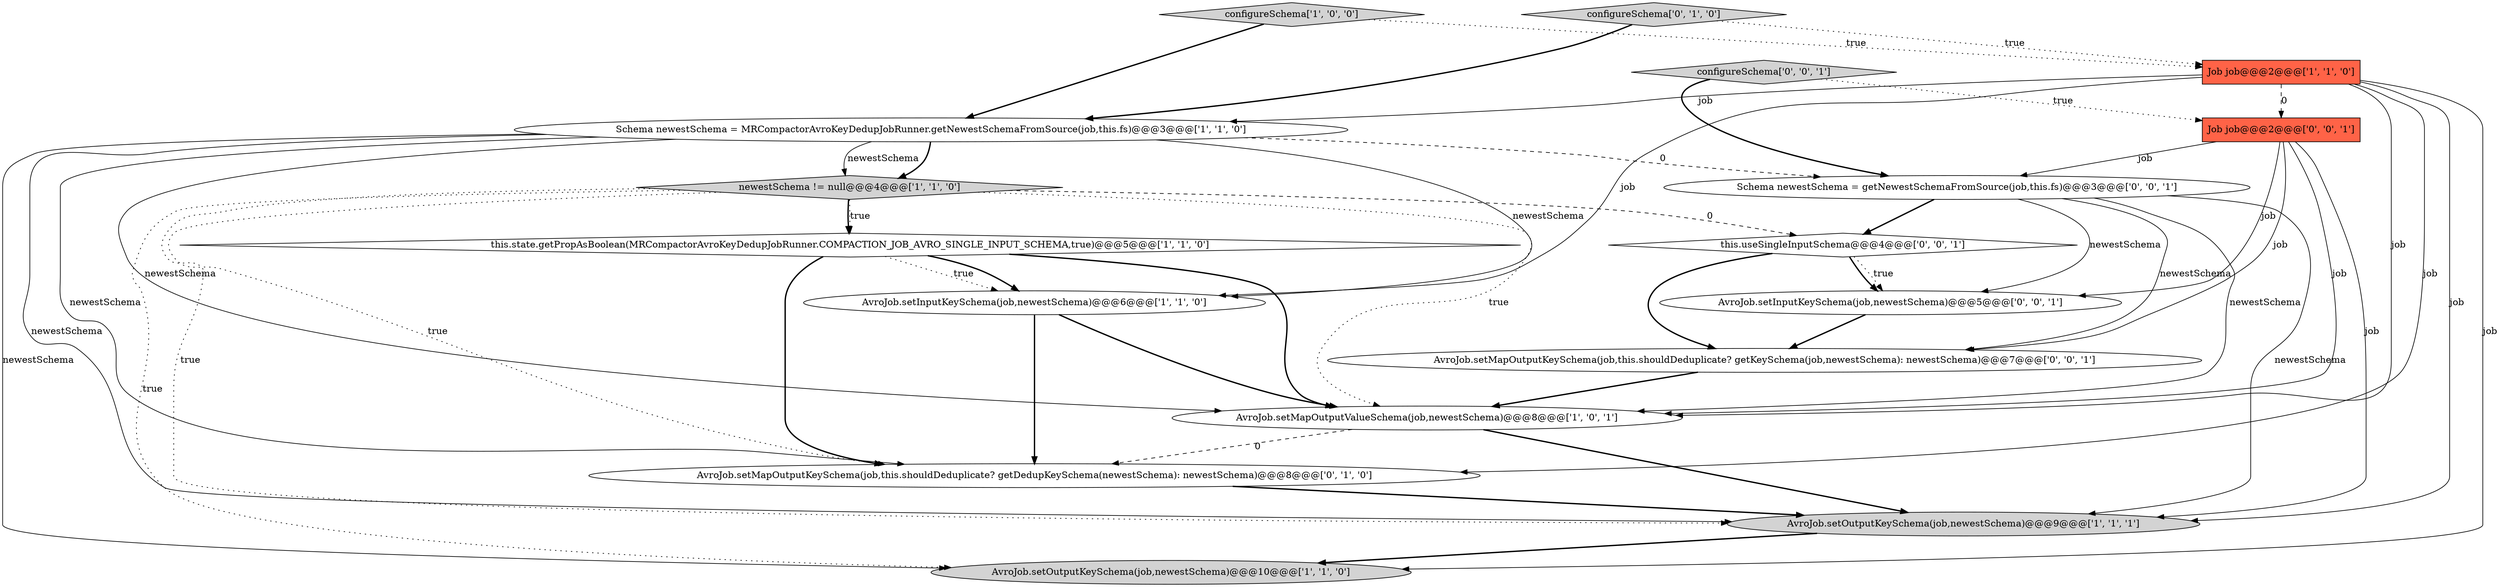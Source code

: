 digraph {
11 [style = filled, label = "configureSchema['0', '0', '1']", fillcolor = lightgray, shape = diamond image = "AAA0AAABBB3BBB"];
3 [style = filled, label = "configureSchema['1', '0', '0']", fillcolor = lightgray, shape = diamond image = "AAA0AAABBB1BBB"];
10 [style = filled, label = "configureSchema['0', '1', '0']", fillcolor = lightgray, shape = diamond image = "AAA0AAABBB2BBB"];
5 [style = filled, label = "AvroJob.setInputKeySchema(job,newestSchema)@@@6@@@['1', '1', '0']", fillcolor = white, shape = ellipse image = "AAA0AAABBB1BBB"];
13 [style = filled, label = "Job job@@@2@@@['0', '0', '1']", fillcolor = tomato, shape = box image = "AAA0AAABBB3BBB"];
1 [style = filled, label = "newestSchema != null@@@4@@@['1', '1', '0']", fillcolor = lightgray, shape = diamond image = "AAA0AAABBB1BBB"];
8 [style = filled, label = "AvroJob.setOutputKeySchema(job,newestSchema)@@@10@@@['1', '1', '0']", fillcolor = lightgray, shape = ellipse image = "AAA0AAABBB1BBB"];
16 [style = filled, label = "Schema newestSchema = getNewestSchemaFromSource(job,this.fs)@@@3@@@['0', '0', '1']", fillcolor = white, shape = ellipse image = "AAA0AAABBB3BBB"];
15 [style = filled, label = "AvroJob.setInputKeySchema(job,newestSchema)@@@5@@@['0', '0', '1']", fillcolor = white, shape = ellipse image = "AAA0AAABBB3BBB"];
9 [style = filled, label = "AvroJob.setMapOutputKeySchema(job,this.shouldDeduplicate? getDedupKeySchema(newestSchema): newestSchema)@@@8@@@['0', '1', '0']", fillcolor = white, shape = ellipse image = "AAA1AAABBB2BBB"];
14 [style = filled, label = "AvroJob.setMapOutputKeySchema(job,this.shouldDeduplicate? getKeySchema(job,newestSchema): newestSchema)@@@7@@@['0', '0', '1']", fillcolor = white, shape = ellipse image = "AAA0AAABBB3BBB"];
0 [style = filled, label = "Schema newestSchema = MRCompactorAvroKeyDedupJobRunner.getNewestSchemaFromSource(job,this.fs)@@@3@@@['1', '1', '0']", fillcolor = white, shape = ellipse image = "AAA0AAABBB1BBB"];
6 [style = filled, label = "this.state.getPropAsBoolean(MRCompactorAvroKeyDedupJobRunner.COMPACTION_JOB_AVRO_SINGLE_INPUT_SCHEMA,true)@@@5@@@['1', '1', '0']", fillcolor = white, shape = diamond image = "AAA0AAABBB1BBB"];
7 [style = filled, label = "Job job@@@2@@@['1', '1', '0']", fillcolor = tomato, shape = box image = "AAA0AAABBB1BBB"];
4 [style = filled, label = "AvroJob.setOutputKeySchema(job,newestSchema)@@@9@@@['1', '1', '1']", fillcolor = lightgray, shape = ellipse image = "AAA0AAABBB1BBB"];
2 [style = filled, label = "AvroJob.setMapOutputValueSchema(job,newestSchema)@@@8@@@['1', '0', '1']", fillcolor = white, shape = ellipse image = "AAA0AAABBB1BBB"];
12 [style = filled, label = "this.useSingleInputSchema@@@4@@@['0', '0', '1']", fillcolor = white, shape = diamond image = "AAA0AAABBB3BBB"];
5->2 [style = bold, label=""];
0->8 [style = solid, label="newestSchema"];
1->8 [style = dotted, label="true"];
2->4 [style = bold, label=""];
13->14 [style = solid, label="job"];
13->2 [style = solid, label="job"];
9->4 [style = bold, label=""];
1->9 [style = dotted, label="true"];
7->4 [style = solid, label="job"];
12->14 [style = bold, label=""];
0->2 [style = solid, label="newestSchema"];
0->9 [style = solid, label="newestSchema"];
12->15 [style = bold, label=""];
13->16 [style = solid, label="job"];
2->9 [style = dashed, label="0"];
12->15 [style = dotted, label="true"];
4->8 [style = bold, label=""];
11->16 [style = bold, label=""];
5->9 [style = bold, label=""];
1->6 [style = dotted, label="true"];
10->7 [style = dotted, label="true"];
16->14 [style = solid, label="newestSchema"];
1->6 [style = bold, label=""];
7->13 [style = dashed, label="0"];
0->1 [style = bold, label=""];
6->2 [style = bold, label=""];
7->8 [style = solid, label="job"];
6->9 [style = bold, label=""];
16->12 [style = bold, label=""];
16->2 [style = solid, label="newestSchema"];
7->5 [style = solid, label="job"];
6->5 [style = dotted, label="true"];
0->16 [style = dashed, label="0"];
13->15 [style = solid, label="job"];
7->0 [style = solid, label="job"];
7->9 [style = solid, label="job"];
16->15 [style = solid, label="newestSchema"];
15->14 [style = bold, label=""];
16->4 [style = solid, label="newestSchema"];
3->0 [style = bold, label=""];
0->4 [style = solid, label="newestSchema"];
6->5 [style = bold, label=""];
0->1 [style = solid, label="newestSchema"];
1->12 [style = dashed, label="0"];
14->2 [style = bold, label=""];
1->2 [style = dotted, label="true"];
3->7 [style = dotted, label="true"];
13->4 [style = solid, label="job"];
0->5 [style = solid, label="newestSchema"];
11->13 [style = dotted, label="true"];
7->2 [style = solid, label="job"];
1->4 [style = dotted, label="true"];
10->0 [style = bold, label=""];
}
